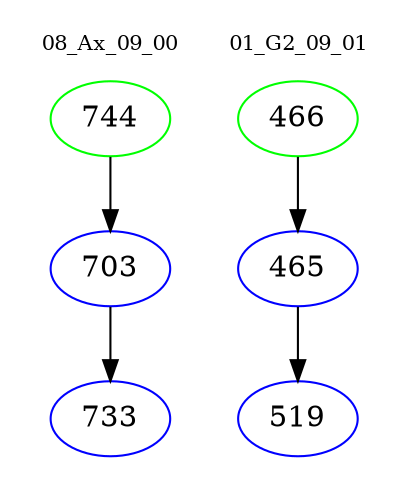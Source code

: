 digraph{
subgraph cluster_0 {
color = white
label = "08_Ax_09_00";
fontsize=10;
T0_744 [label="744", color="green"]
T0_744 -> T0_703 [color="black"]
T0_703 [label="703", color="blue"]
T0_703 -> T0_733 [color="black"]
T0_733 [label="733", color="blue"]
}
subgraph cluster_1 {
color = white
label = "01_G2_09_01";
fontsize=10;
T1_466 [label="466", color="green"]
T1_466 -> T1_465 [color="black"]
T1_465 [label="465", color="blue"]
T1_465 -> T1_519 [color="black"]
T1_519 [label="519", color="blue"]
}
}
